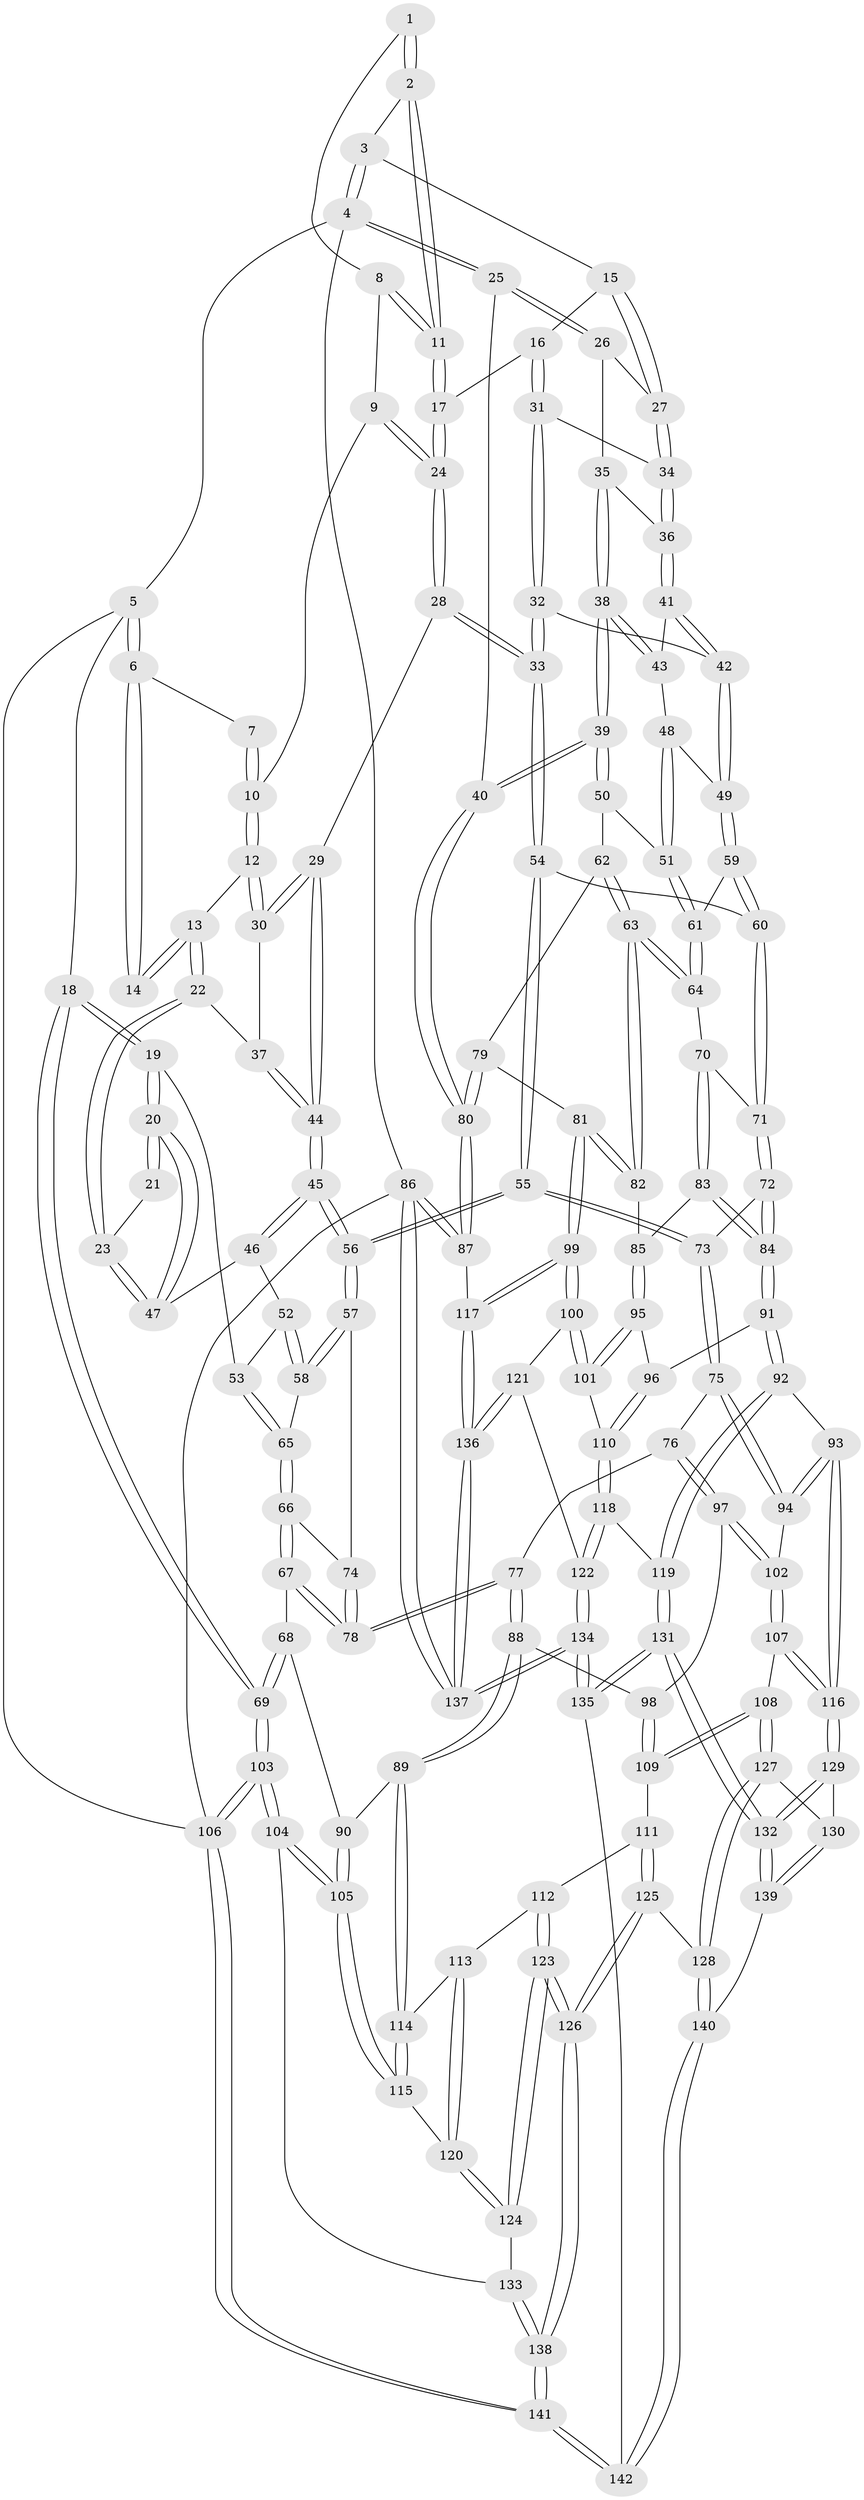 // Generated by graph-tools (version 1.1) at 2025/17/03/09/25 04:17:21]
// undirected, 142 vertices, 352 edges
graph export_dot {
graph [start="1"]
  node [color=gray90,style=filled];
  1 [pos="+0.6457208735492682+0"];
  2 [pos="+0.8437558957456539+0"];
  3 [pos="+0.891692435347617+0"];
  4 [pos="+1+0"];
  5 [pos="+0+0"];
  6 [pos="+0.13267730541478331+0"];
  7 [pos="+0.3496766682435458+0"];
  8 [pos="+0.5889282922427354+0.0014121347582440435"];
  9 [pos="+0.5311281206222918+0.06794018148876078"];
  10 [pos="+0.416693414890212+0.06080402142799427"];
  11 [pos="+0.655614193061532+0.0992137483004374"];
  12 [pos="+0.39471888427561147+0.11341390459749298"];
  13 [pos="+0.23096290334263891+0.0856197828817058"];
  14 [pos="+0.1878472525686831+0"];
  15 [pos="+0.8636918413592872+0"];
  16 [pos="+0.7005512991521293+0.11442916784956222"];
  17 [pos="+0.655803626768018+0.09995250083398244"];
  18 [pos="+0+0.23880708677889476"];
  19 [pos="+0+0.2726589648003773"];
  20 [pos="+0+0.27027705523772594"];
  21 [pos="+0.14167938741493422+0.07681673350656389"];
  22 [pos="+0.2137926496252012+0.20993883374870548"];
  23 [pos="+0.15664446223415307+0.23604493656206557"];
  24 [pos="+0.5779932211004537+0.16653957523921453"];
  25 [pos="+1+0.11962987816842725"];
  26 [pos="+0.9372471499375398+0.10971979240908389"];
  27 [pos="+0.8732771464868189+0.042791408857157195"];
  28 [pos="+0.560370837737797+0.2609301959281233"];
  29 [pos="+0.4906019034733064+0.2376708424975434"];
  30 [pos="+0.39602935361991637+0.12952832630887642"];
  31 [pos="+0.7342810554227982+0.1776828616792215"];
  32 [pos="+0.6077335632432526+0.2921190897688926"];
  33 [pos="+0.5850431697915089+0.29444778440487246"];
  34 [pos="+0.8186827826058993+0.18555019713025928"];
  35 [pos="+0.9721358644513167+0.18771748914222172"];
  36 [pos="+0.8202578920327794+0.18889727174583598"];
  37 [pos="+0.29118254697964974+0.23614834879535196"];
  38 [pos="+1+0.2700985673282599"];
  39 [pos="+1+0.31455937875111345"];
  40 [pos="+1+0.32424965406435985"];
  41 [pos="+0.8240027526740346+0.2040030776704237"];
  42 [pos="+0.7230927997573681+0.3314763106358226"];
  43 [pos="+0.8722642487550651+0.2708165820994252"];
  44 [pos="+0.33550481386232+0.3187189916004035"];
  45 [pos="+0.33187148213753553+0.35267204339597324"];
  46 [pos="+0.2128860520919416+0.33847827420242943"];
  47 [pos="+0.1458523659269854+0.24197799174782633"];
  48 [pos="+0.8562712363794499+0.31395660846166995"];
  49 [pos="+0.7521729208132966+0.35783358203259463"];
  50 [pos="+0.9028165486816627+0.40772772571043236"];
  51 [pos="+0.8968407568784845+0.40453326833518705"];
  52 [pos="+0.19684512141925+0.37990474475708047"];
  53 [pos="+0.07445968393420642+0.3829812071714135"];
  54 [pos="+0.5721480447214851+0.3358973622001954"];
  55 [pos="+0.38983617864643394+0.466648965036674"];
  56 [pos="+0.3481504755490545+0.4302117292984623"];
  57 [pos="+0.25741189668699455+0.4477297752016733"];
  58 [pos="+0.23501011438132466+0.4349556237942425"];
  59 [pos="+0.7691605560582502+0.41997033811911494"];
  60 [pos="+0.6077846675873317+0.4302078067145896"];
  61 [pos="+0.7729658289827234+0.4278089436485642"];
  62 [pos="+0.9051471539579963+0.4910928127828395"];
  63 [pos="+0.8021911986384583+0.5601183738020133"];
  64 [pos="+0.7622870970960913+0.5146691761381683"];
  65 [pos="+0.10187149399969914+0.4370294673209713"];
  66 [pos="+0.11428449189768558+0.5305702747732978"];
  67 [pos="+0.11164147486530983+0.5457606437205461"];
  68 [pos="+0.08073578078276028+0.5658824074914417"];
  69 [pos="+0+0.5041040544598646"];
  70 [pos="+0.6516864951087177+0.5173118962518236"];
  71 [pos="+0.619822661580426+0.4935976605506349"];
  72 [pos="+0.5140044225926713+0.5481522712523549"];
  73 [pos="+0.40131511089109806+0.5209074640649567"];
  74 [pos="+0.2517534776480218+0.4548444895871397"];
  75 [pos="+0.3683442774299791+0.5989777922319491"];
  76 [pos="+0.32024367780411617+0.6112836944278819"];
  77 [pos="+0.22900177454411813+0.6162621970274983"];
  78 [pos="+0.21118336445411745+0.5973999103753117"];
  79 [pos="+0.97240475975014+0.5221708394714053"];
  80 [pos="+1+0.5391162393884915"];
  81 [pos="+0.8561881005721289+0.6626405214131025"];
  82 [pos="+0.8109234449038597+0.6109256054351367"];
  83 [pos="+0.6396200946563095+0.6045966962351552"];
  84 [pos="+0.5796148901344006+0.6759264877482168"];
  85 [pos="+0.7377197402152752+0.6414501734227562"];
  86 [pos="+1+1"];
  87 [pos="+1+0.7627816600835877"];
  88 [pos="+0.1959161539374035+0.6903536749854391"];
  89 [pos="+0.18120225426358277+0.7046044096176851"];
  90 [pos="+0.06834855643720443+0.665073137512281"];
  91 [pos="+0.5753197663463224+0.7083904823239402"];
  92 [pos="+0.5550912149467089+0.7347019492526052"];
  93 [pos="+0.4757336982556947+0.7502733483495859"];
  94 [pos="+0.39645929925148976+0.6592929822228139"];
  95 [pos="+0.6885185015875925+0.7023604708008829"];
  96 [pos="+0.6736781215498633+0.7076169590357894"];
  97 [pos="+0.28600279004040036+0.7163626310190013"];
  98 [pos="+0.258655964934665+0.7268387440440034"];
  99 [pos="+0.9267151189174728+0.7858171530038828"];
  100 [pos="+0.8904802036424776+0.784712895366692"];
  101 [pos="+0.7926778543096021+0.774566127312258"];
  102 [pos="+0.31712150335745787+0.7462581762173223"];
  103 [pos="+0+0.8691747643194876"];
  104 [pos="+0+0.8003010375338492"];
  105 [pos="+0+0.7922862282783883"];
  106 [pos="+0+1"];
  107 [pos="+0.3075673858261304+0.7918808962459091"];
  108 [pos="+0.2998196661841924+0.8003566568157394"];
  109 [pos="+0.27720631615130004+0.7993767261055681"];
  110 [pos="+0.7064344003261548+0.7951404666584676"];
  111 [pos="+0.2692363694851129+0.802020060874159"];
  112 [pos="+0.25411756195342555+0.8042926676551282"];
  113 [pos="+0.21476482841068686+0.7822469456389588"];
  114 [pos="+0.17732505904409057+0.7271985462811944"];
  115 [pos="+0.10459477793417642+0.7958550419584269"];
  116 [pos="+0.47215244780536636+0.7567298140811876"];
  117 [pos="+0.9391366009256529+0.7956454286752651"];
  118 [pos="+0.6586057169231128+0.8338578745042144"];
  119 [pos="+0.6188249504343942+0.8275003080829166"];
  120 [pos="+0.15287954626786537+0.8428253245584776"];
  121 [pos="+0.6881044391257759+0.8605408494812556"];
  122 [pos="+0.6806062057733614+0.8571050703076072"];
  123 [pos="+0.19500635873081257+0.8944840831124247"];
  124 [pos="+0.16261788182120565+0.8644109388581668"];
  125 [pos="+0.26813670705478393+0.9267875377714404"];
  126 [pos="+0.21386537652069237+0.9508841252061697"];
  127 [pos="+0.33582839636124023+0.8606034850511654"];
  128 [pos="+0.2763309828477163+0.9245527350523975"];
  129 [pos="+0.4635894088938787+0.7889157288406986"];
  130 [pos="+0.3739256298265824+0.8687937848653736"];
  131 [pos="+0.5414248286007572+1"];
  132 [pos="+0.5131327675858389+0.9772828852077919"];
  133 [pos="+0.1065065134571357+0.8891691432164665"];
  134 [pos="+0.6260371034474799+1"];
  135 [pos="+0.595310049599926+1"];
  136 [pos="+0.8370002079174702+0.9799496706678422"];
  137 [pos="+0.753494930678716+1"];
  138 [pos="+0.0818311264281924+1"];
  139 [pos="+0.39194830100008476+0.9216080290548567"];
  140 [pos="+0.34977170198678176+0.9594793614249115"];
  141 [pos="+0.0589624393083744+1"];
  142 [pos="+0.3666201292202781+1"];
  1 -- 2;
  1 -- 2;
  1 -- 8;
  2 -- 3;
  2 -- 11;
  2 -- 11;
  3 -- 4;
  3 -- 4;
  3 -- 15;
  4 -- 5;
  4 -- 25;
  4 -- 25;
  4 -- 86;
  5 -- 6;
  5 -- 6;
  5 -- 18;
  5 -- 106;
  6 -- 7;
  6 -- 14;
  6 -- 14;
  7 -- 10;
  7 -- 10;
  8 -- 9;
  8 -- 11;
  8 -- 11;
  9 -- 10;
  9 -- 24;
  9 -- 24;
  10 -- 12;
  10 -- 12;
  11 -- 17;
  11 -- 17;
  12 -- 13;
  12 -- 30;
  12 -- 30;
  13 -- 14;
  13 -- 14;
  13 -- 22;
  13 -- 22;
  15 -- 16;
  15 -- 27;
  15 -- 27;
  16 -- 17;
  16 -- 31;
  16 -- 31;
  17 -- 24;
  17 -- 24;
  18 -- 19;
  18 -- 19;
  18 -- 69;
  18 -- 69;
  19 -- 20;
  19 -- 20;
  19 -- 53;
  20 -- 21;
  20 -- 21;
  20 -- 47;
  20 -- 47;
  21 -- 23;
  22 -- 23;
  22 -- 23;
  22 -- 37;
  23 -- 47;
  23 -- 47;
  24 -- 28;
  24 -- 28;
  25 -- 26;
  25 -- 26;
  25 -- 40;
  26 -- 27;
  26 -- 35;
  27 -- 34;
  27 -- 34;
  28 -- 29;
  28 -- 33;
  28 -- 33;
  29 -- 30;
  29 -- 30;
  29 -- 44;
  29 -- 44;
  30 -- 37;
  31 -- 32;
  31 -- 32;
  31 -- 34;
  32 -- 33;
  32 -- 33;
  32 -- 42;
  33 -- 54;
  33 -- 54;
  34 -- 36;
  34 -- 36;
  35 -- 36;
  35 -- 38;
  35 -- 38;
  36 -- 41;
  36 -- 41;
  37 -- 44;
  37 -- 44;
  38 -- 39;
  38 -- 39;
  38 -- 43;
  38 -- 43;
  39 -- 40;
  39 -- 40;
  39 -- 50;
  39 -- 50;
  40 -- 80;
  40 -- 80;
  41 -- 42;
  41 -- 42;
  41 -- 43;
  42 -- 49;
  42 -- 49;
  43 -- 48;
  44 -- 45;
  44 -- 45;
  45 -- 46;
  45 -- 46;
  45 -- 56;
  45 -- 56;
  46 -- 47;
  46 -- 52;
  48 -- 49;
  48 -- 51;
  48 -- 51;
  49 -- 59;
  49 -- 59;
  50 -- 51;
  50 -- 62;
  51 -- 61;
  51 -- 61;
  52 -- 53;
  52 -- 58;
  52 -- 58;
  53 -- 65;
  53 -- 65;
  54 -- 55;
  54 -- 55;
  54 -- 60;
  55 -- 56;
  55 -- 56;
  55 -- 73;
  55 -- 73;
  56 -- 57;
  56 -- 57;
  57 -- 58;
  57 -- 58;
  57 -- 74;
  58 -- 65;
  59 -- 60;
  59 -- 60;
  59 -- 61;
  60 -- 71;
  60 -- 71;
  61 -- 64;
  61 -- 64;
  62 -- 63;
  62 -- 63;
  62 -- 79;
  63 -- 64;
  63 -- 64;
  63 -- 82;
  63 -- 82;
  64 -- 70;
  65 -- 66;
  65 -- 66;
  66 -- 67;
  66 -- 67;
  66 -- 74;
  67 -- 68;
  67 -- 78;
  67 -- 78;
  68 -- 69;
  68 -- 69;
  68 -- 90;
  69 -- 103;
  69 -- 103;
  70 -- 71;
  70 -- 83;
  70 -- 83;
  71 -- 72;
  71 -- 72;
  72 -- 73;
  72 -- 84;
  72 -- 84;
  73 -- 75;
  73 -- 75;
  74 -- 78;
  74 -- 78;
  75 -- 76;
  75 -- 94;
  75 -- 94;
  76 -- 77;
  76 -- 97;
  76 -- 97;
  77 -- 78;
  77 -- 78;
  77 -- 88;
  77 -- 88;
  79 -- 80;
  79 -- 80;
  79 -- 81;
  80 -- 87;
  80 -- 87;
  81 -- 82;
  81 -- 82;
  81 -- 99;
  81 -- 99;
  82 -- 85;
  83 -- 84;
  83 -- 84;
  83 -- 85;
  84 -- 91;
  84 -- 91;
  85 -- 95;
  85 -- 95;
  86 -- 87;
  86 -- 87;
  86 -- 137;
  86 -- 137;
  86 -- 106;
  87 -- 117;
  88 -- 89;
  88 -- 89;
  88 -- 98;
  89 -- 90;
  89 -- 114;
  89 -- 114;
  90 -- 105;
  90 -- 105;
  91 -- 92;
  91 -- 92;
  91 -- 96;
  92 -- 93;
  92 -- 119;
  92 -- 119;
  93 -- 94;
  93 -- 94;
  93 -- 116;
  93 -- 116;
  94 -- 102;
  95 -- 96;
  95 -- 101;
  95 -- 101;
  96 -- 110;
  96 -- 110;
  97 -- 98;
  97 -- 102;
  97 -- 102;
  98 -- 109;
  98 -- 109;
  99 -- 100;
  99 -- 100;
  99 -- 117;
  99 -- 117;
  100 -- 101;
  100 -- 101;
  100 -- 121;
  101 -- 110;
  102 -- 107;
  102 -- 107;
  103 -- 104;
  103 -- 104;
  103 -- 106;
  103 -- 106;
  104 -- 105;
  104 -- 105;
  104 -- 133;
  105 -- 115;
  105 -- 115;
  106 -- 141;
  106 -- 141;
  107 -- 108;
  107 -- 116;
  107 -- 116;
  108 -- 109;
  108 -- 109;
  108 -- 127;
  108 -- 127;
  109 -- 111;
  110 -- 118;
  110 -- 118;
  111 -- 112;
  111 -- 125;
  111 -- 125;
  112 -- 113;
  112 -- 123;
  112 -- 123;
  113 -- 114;
  113 -- 120;
  113 -- 120;
  114 -- 115;
  114 -- 115;
  115 -- 120;
  116 -- 129;
  116 -- 129;
  117 -- 136;
  117 -- 136;
  118 -- 119;
  118 -- 122;
  118 -- 122;
  119 -- 131;
  119 -- 131;
  120 -- 124;
  120 -- 124;
  121 -- 122;
  121 -- 136;
  121 -- 136;
  122 -- 134;
  122 -- 134;
  123 -- 124;
  123 -- 124;
  123 -- 126;
  123 -- 126;
  124 -- 133;
  125 -- 126;
  125 -- 126;
  125 -- 128;
  126 -- 138;
  126 -- 138;
  127 -- 128;
  127 -- 128;
  127 -- 130;
  128 -- 140;
  128 -- 140;
  129 -- 130;
  129 -- 132;
  129 -- 132;
  130 -- 139;
  130 -- 139;
  131 -- 132;
  131 -- 132;
  131 -- 135;
  131 -- 135;
  132 -- 139;
  132 -- 139;
  133 -- 138;
  133 -- 138;
  134 -- 135;
  134 -- 135;
  134 -- 137;
  134 -- 137;
  135 -- 142;
  136 -- 137;
  136 -- 137;
  138 -- 141;
  138 -- 141;
  139 -- 140;
  140 -- 142;
  140 -- 142;
  141 -- 142;
  141 -- 142;
}
